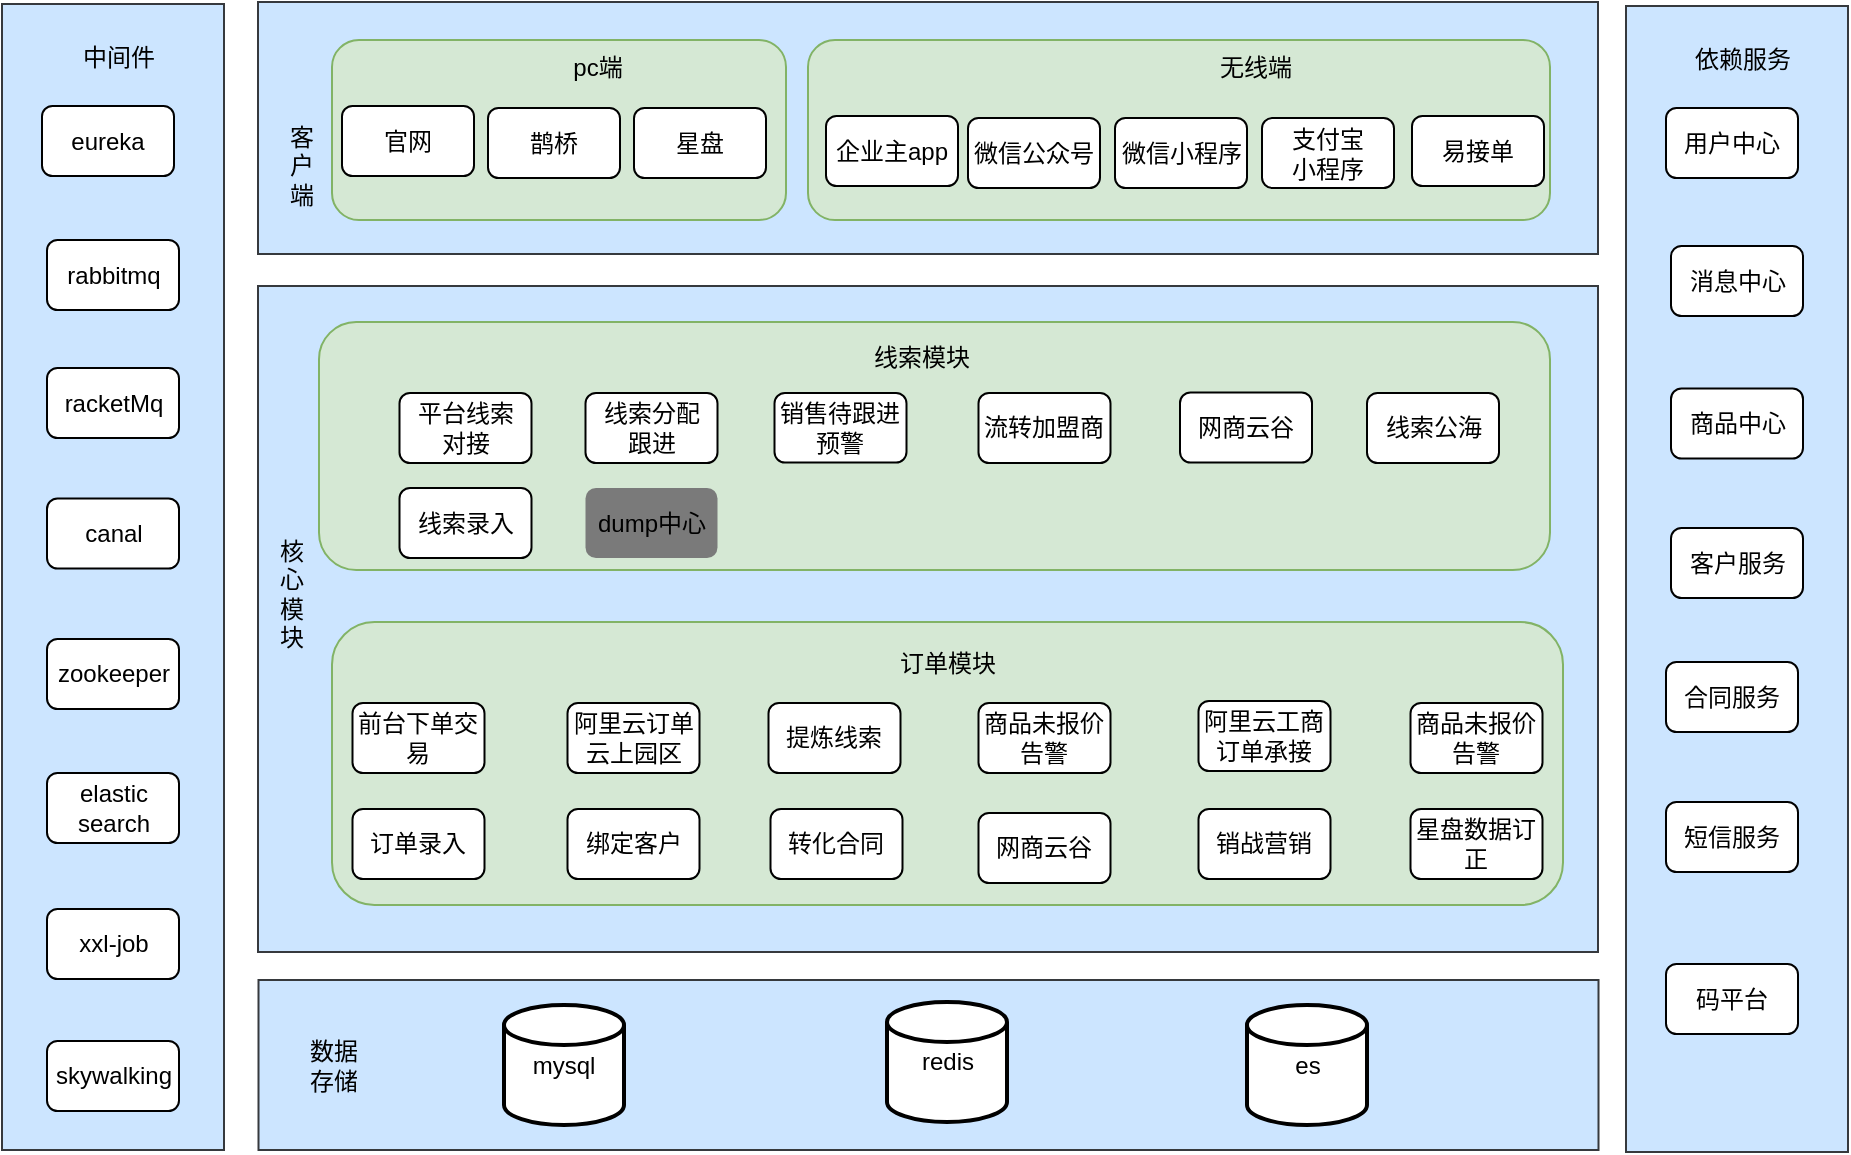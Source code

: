 <mxfile version="13.7.9" type="github">
  <diagram id="wFE0QG_FPsp0jaGvCLVb" name="Page-1">
    <mxGraphModel dx="1822" dy="741" grid="0" gridSize="10" guides="1" tooltips="1" connect="1" arrows="1" fold="1" page="0" pageScale="1" pageWidth="850" pageHeight="1100" math="0" shadow="0">
      <root>
        <mxCell id="0" />
        <mxCell id="1" parent="0" />
        <mxCell id="HQBOAhG516KsrZSRLM5k-17" value="" style="rounded=0;whiteSpace=wrap;html=1;fillColor=#cce5ff;strokeColor=#36393d;" vertex="1" parent="1">
          <mxGeometry x="34" y="245" width="670" height="333" as="geometry" />
        </mxCell>
        <mxCell id="HQBOAhG516KsrZSRLM5k-48" value="" style="rounded=1;whiteSpace=wrap;html=1;fillColor=#d5e8d4;strokeColor=#82b366;" vertex="1" parent="1">
          <mxGeometry x="71" y="413" width="615.5" height="141.5" as="geometry" />
        </mxCell>
        <mxCell id="HQBOAhG516KsrZSRLM5k-1" value="" style="rounded=0;whiteSpace=wrap;html=1;fillColor=#cce5ff;strokeColor=#36393d;" vertex="1" parent="1">
          <mxGeometry x="34" y="103" width="670" height="126" as="geometry" />
        </mxCell>
        <mxCell id="HQBOAhG516KsrZSRLM5k-13" value="" style="rounded=1;whiteSpace=wrap;html=1;fillColor=#d5e8d4;strokeColor=#82b366;" vertex="1" parent="1">
          <mxGeometry x="309" y="122" width="371" height="90" as="geometry" />
        </mxCell>
        <mxCell id="HQBOAhG516KsrZSRLM5k-11" value="" style="rounded=1;whiteSpace=wrap;html=1;fillColor=#d5e8d4;strokeColor=#82b366;" vertex="1" parent="1">
          <mxGeometry x="71" y="122" width="227" height="90" as="geometry" />
        </mxCell>
        <mxCell id="HQBOAhG516KsrZSRLM5k-2" value="客&lt;br&gt;户&lt;br&gt;端" style="text;html=1;strokeColor=none;fillColor=none;align=center;verticalAlign=middle;whiteSpace=wrap;rounded=0;" vertex="1" parent="1">
          <mxGeometry x="36" y="175" width="40" height="20" as="geometry" />
        </mxCell>
        <mxCell id="HQBOAhG516KsrZSRLM5k-3" value="企业主app" style="rounded=1;whiteSpace=wrap;html=1;" vertex="1" parent="1">
          <mxGeometry x="318" y="160" width="66" height="35" as="geometry" />
        </mxCell>
        <mxCell id="HQBOAhG516KsrZSRLM5k-4" value="官网" style="rounded=1;whiteSpace=wrap;html=1;" vertex="1" parent="1">
          <mxGeometry x="76" y="155" width="66" height="35" as="geometry" />
        </mxCell>
        <mxCell id="HQBOAhG516KsrZSRLM5k-5" value="微信公众号" style="rounded=1;whiteSpace=wrap;html=1;" vertex="1" parent="1">
          <mxGeometry x="389" y="161" width="66" height="35" as="geometry" />
        </mxCell>
        <mxCell id="HQBOAhG516KsrZSRLM5k-6" value="微信小程序" style="rounded=1;whiteSpace=wrap;html=1;" vertex="1" parent="1">
          <mxGeometry x="462.5" y="161" width="66" height="35" as="geometry" />
        </mxCell>
        <mxCell id="HQBOAhG516KsrZSRLM5k-7" value="支付宝&lt;br&gt;小程序" style="rounded=1;whiteSpace=wrap;html=1;" vertex="1" parent="1">
          <mxGeometry x="536" y="161" width="66" height="35" as="geometry" />
        </mxCell>
        <mxCell id="HQBOAhG516KsrZSRLM5k-8" value="易接单" style="rounded=1;whiteSpace=wrap;html=1;" vertex="1" parent="1">
          <mxGeometry x="611" y="160" width="66" height="35" as="geometry" />
        </mxCell>
        <mxCell id="HQBOAhG516KsrZSRLM5k-9" value="鹊桥" style="rounded=1;whiteSpace=wrap;html=1;" vertex="1" parent="1">
          <mxGeometry x="149" y="156" width="66" height="35" as="geometry" />
        </mxCell>
        <mxCell id="HQBOAhG516KsrZSRLM5k-10" value="星盘" style="rounded=1;whiteSpace=wrap;html=1;" vertex="1" parent="1">
          <mxGeometry x="222" y="156" width="66" height="35" as="geometry" />
        </mxCell>
        <mxCell id="HQBOAhG516KsrZSRLM5k-12" value="pc端" style="text;html=1;strokeColor=none;fillColor=none;align=center;verticalAlign=middle;whiteSpace=wrap;rounded=0;" vertex="1" parent="1">
          <mxGeometry x="184" y="126" width="40" height="20" as="geometry" />
        </mxCell>
        <mxCell id="HQBOAhG516KsrZSRLM5k-14" value="无线端" style="text;html=1;strokeColor=none;fillColor=none;align=center;verticalAlign=middle;whiteSpace=wrap;rounded=0;" vertex="1" parent="1">
          <mxGeometry x="513" y="126" width="40" height="20" as="geometry" />
        </mxCell>
        <mxCell id="HQBOAhG516KsrZSRLM5k-18" value="" style="rounded=0;html=1;whiteSpace=wrap;labelBorderColor=none;glass=0;sketch=0;fillColor=#cce5ff;strokeColor=#36393d;" vertex="1" parent="1">
          <mxGeometry x="718" y="105" width="111" height="573" as="geometry" />
        </mxCell>
        <mxCell id="HQBOAhG516KsrZSRLM5k-19" value="前台下单交易" style="rounded=1;whiteSpace=wrap;html=1;" vertex="1" parent="1">
          <mxGeometry x="81.25" y="453.5" width="66" height="35" as="geometry" />
        </mxCell>
        <mxCell id="HQBOAhG516KsrZSRLM5k-20" value="订单录入" style="rounded=1;whiteSpace=wrap;html=1;" vertex="1" parent="1">
          <mxGeometry x="81.25" y="506.5" width="66" height="35" as="geometry" />
        </mxCell>
        <mxCell id="HQBOAhG516KsrZSRLM5k-21" value="阿里云工商订单承接" style="rounded=1;whiteSpace=wrap;html=1;" vertex="1" parent="1">
          <mxGeometry x="504.25" y="452.5" width="66" height="35" as="geometry" />
        </mxCell>
        <mxCell id="HQBOAhG516KsrZSRLM5k-22" value="阿里云订单云上园区" style="rounded=1;whiteSpace=wrap;html=1;" vertex="1" parent="1">
          <mxGeometry x="188.75" y="453.5" width="66" height="35" as="geometry" />
        </mxCell>
        <mxCell id="HQBOAhG516KsrZSRLM5k-23" value="销战营销" style="rounded=1;whiteSpace=wrap;html=1;" vertex="1" parent="1">
          <mxGeometry x="504.25" y="506.5" width="66" height="35" as="geometry" />
        </mxCell>
        <mxCell id="HQBOAhG516KsrZSRLM5k-24" value="绑定客户" style="rounded=1;whiteSpace=wrap;html=1;" vertex="1" parent="1">
          <mxGeometry x="188.75" y="506.5" width="66" height="35" as="geometry" />
        </mxCell>
        <mxCell id="HQBOAhG516KsrZSRLM5k-25" value="提炼线索" style="rounded=1;whiteSpace=wrap;html=1;" vertex="1" parent="1">
          <mxGeometry x="289.25" y="453.5" width="66" height="35" as="geometry" />
        </mxCell>
        <mxCell id="HQBOAhG516KsrZSRLM5k-26" value="转化合同" style="rounded=1;whiteSpace=wrap;html=1;" vertex="1" parent="1">
          <mxGeometry x="290.25" y="506.5" width="66" height="35" as="geometry" />
        </mxCell>
        <mxCell id="HQBOAhG516KsrZSRLM5k-27" value="星盘数据订正" style="rounded=1;whiteSpace=wrap;html=1;" vertex="1" parent="1">
          <mxGeometry x="610.25" y="506.5" width="66" height="35" as="geometry" />
        </mxCell>
        <mxCell id="HQBOAhG516KsrZSRLM5k-28" value="商品未报价告警" style="rounded=1;whiteSpace=wrap;html=1;" vertex="1" parent="1">
          <mxGeometry x="610.25" y="453.5" width="66" height="35" as="geometry" />
        </mxCell>
        <mxCell id="HQBOAhG516KsrZSRLM5k-29" value="网商云谷" style="rounded=1;whiteSpace=wrap;html=1;" vertex="1" parent="1">
          <mxGeometry x="394.25" y="508.5" width="66" height="35" as="geometry" />
        </mxCell>
        <mxCell id="HQBOAhG516KsrZSRLM5k-30" value="商品未报价告警" style="rounded=1;whiteSpace=wrap;html=1;" vertex="1" parent="1">
          <mxGeometry x="394.25" y="453.5" width="66" height="35" as="geometry" />
        </mxCell>
        <mxCell id="HQBOAhG516KsrZSRLM5k-33" value="" style="rounded=0;whiteSpace=wrap;html=1;fillColor=#cce5ff;strokeColor=#36393d;" vertex="1" parent="1">
          <mxGeometry x="34.25" y="592" width="670" height="85" as="geometry" />
        </mxCell>
        <mxCell id="HQBOAhG516KsrZSRLM5k-34" value="用户中心" style="rounded=1;whiteSpace=wrap;html=1;" vertex="1" parent="1">
          <mxGeometry x="738" y="156" width="66" height="35" as="geometry" />
        </mxCell>
        <mxCell id="HQBOAhG516KsrZSRLM5k-35" value="依赖服务" style="text;html=1;strokeColor=none;fillColor=none;align=center;verticalAlign=middle;whiteSpace=wrap;rounded=0;glass=0;sketch=0;" vertex="1" parent="1">
          <mxGeometry x="751" y="122" width="51" height="20" as="geometry" />
        </mxCell>
        <mxCell id="HQBOAhG516KsrZSRLM5k-36" value="消息中心" style="rounded=1;whiteSpace=wrap;html=1;" vertex="1" parent="1">
          <mxGeometry x="740.5" y="225" width="66" height="35" as="geometry" />
        </mxCell>
        <mxCell id="HQBOAhG516KsrZSRLM5k-37" value="商品中心" style="rounded=1;whiteSpace=wrap;html=1;" vertex="1" parent="1">
          <mxGeometry x="740.5" y="296.25" width="66" height="35" as="geometry" />
        </mxCell>
        <mxCell id="HQBOAhG516KsrZSRLM5k-38" value="客户服务" style="rounded=1;whiteSpace=wrap;html=1;" vertex="1" parent="1">
          <mxGeometry x="740.5" y="366" width="66" height="35" as="geometry" />
        </mxCell>
        <mxCell id="HQBOAhG516KsrZSRLM5k-40" value="合同服务" style="rounded=1;whiteSpace=wrap;html=1;" vertex="1" parent="1">
          <mxGeometry x="738" y="433" width="66" height="35" as="geometry" />
        </mxCell>
        <mxCell id="HQBOAhG516KsrZSRLM5k-42" value="mysql" style="strokeWidth=2;html=1;shape=mxgraph.flowchart.database;whiteSpace=wrap;rounded=1;glass=0;sketch=0;fillColor=#ffffff;" vertex="1" parent="1">
          <mxGeometry x="157" y="604.5" width="60" height="60" as="geometry" />
        </mxCell>
        <mxCell id="HQBOAhG516KsrZSRLM5k-43" value="redis" style="strokeWidth=2;html=1;shape=mxgraph.flowchart.database;whiteSpace=wrap;rounded=1;glass=0;sketch=0;fillColor=#ffffff;" vertex="1" parent="1">
          <mxGeometry x="348.5" y="603" width="60" height="60" as="geometry" />
        </mxCell>
        <mxCell id="HQBOAhG516KsrZSRLM5k-44" value="数据&lt;br&gt;存储" style="text;html=1;strokeColor=none;fillColor=none;align=center;verticalAlign=middle;whiteSpace=wrap;rounded=0;glass=0;sketch=0;" vertex="1" parent="1">
          <mxGeometry x="52" y="624.5" width="40" height="20" as="geometry" />
        </mxCell>
        <mxCell id="HQBOAhG516KsrZSRLM5k-45" value="核&lt;br&gt;心&lt;br&gt;模&lt;br&gt;块" style="text;html=1;strokeColor=none;fillColor=none;align=center;verticalAlign=middle;whiteSpace=wrap;rounded=0;glass=0;sketch=0;" vertex="1" parent="1">
          <mxGeometry x="31" y="389" width="40" height="20" as="geometry" />
        </mxCell>
        <mxCell id="HQBOAhG516KsrZSRLM5k-47" value="es" style="strokeWidth=2;html=1;shape=mxgraph.flowchart.database;whiteSpace=wrap;rounded=1;glass=0;sketch=0;fillColor=#ffffff;" vertex="1" parent="1">
          <mxGeometry x="528.5" y="604.5" width="60" height="60" as="geometry" />
        </mxCell>
        <mxCell id="HQBOAhG516KsrZSRLM5k-49" value="订单模块" style="text;html=1;strokeColor=none;fillColor=none;align=center;verticalAlign=middle;whiteSpace=wrap;rounded=0;glass=0;sketch=0;" vertex="1" parent="1">
          <mxGeometry x="341.5" y="423.5" width="74" height="20" as="geometry" />
        </mxCell>
        <mxCell id="HQBOAhG516KsrZSRLM5k-50" value="" style="rounded=1;whiteSpace=wrap;html=1;fillColor=#d5e8d4;strokeColor=#82b366;" vertex="1" parent="1">
          <mxGeometry x="64.5" y="263" width="615.5" height="124" as="geometry" />
        </mxCell>
        <mxCell id="HQBOAhG516KsrZSRLM5k-52" value="平台线索&lt;br&gt;对接" style="rounded=1;whiteSpace=wrap;html=1;" vertex="1" parent="1">
          <mxGeometry x="104.75" y="298.5" width="66" height="35" as="geometry" />
        </mxCell>
        <mxCell id="HQBOAhG516KsrZSRLM5k-54" value="网商云谷" style="rounded=1;whiteSpace=wrap;html=1;" vertex="1" parent="1">
          <mxGeometry x="495" y="298.25" width="66" height="35" as="geometry" />
        </mxCell>
        <mxCell id="HQBOAhG516KsrZSRLM5k-56" value="线索分配&lt;br&gt;跟进" style="rounded=1;whiteSpace=wrap;html=1;" vertex="1" parent="1">
          <mxGeometry x="197.75" y="298.5" width="66" height="35" as="geometry" />
        </mxCell>
        <mxCell id="HQBOAhG516KsrZSRLM5k-57" value="销售待跟进&lt;br&gt;预警" style="rounded=1;whiteSpace=wrap;html=1;" vertex="1" parent="1">
          <mxGeometry x="292.25" y="298.5" width="66" height="34.75" as="geometry" />
        </mxCell>
        <mxCell id="HQBOAhG516KsrZSRLM5k-61" value="dump中心" style="rounded=1;whiteSpace=wrap;html=1;fillColor=#7A7A7A;strokeColor=none;" vertex="1" parent="1">
          <mxGeometry x="197.75" y="346" width="66" height="35" as="geometry" />
        </mxCell>
        <mxCell id="HQBOAhG516KsrZSRLM5k-62" value="流转加盟商" style="rounded=1;whiteSpace=wrap;html=1;" vertex="1" parent="1">
          <mxGeometry x="394.25" y="298.5" width="66" height="35" as="geometry" />
        </mxCell>
        <mxCell id="HQBOAhG516KsrZSRLM5k-63" value="线索模块" style="text;html=1;strokeColor=none;fillColor=none;align=center;verticalAlign=middle;whiteSpace=wrap;rounded=0;glass=0;sketch=0;" vertex="1" parent="1">
          <mxGeometry x="329" y="270.5" width="74" height="20" as="geometry" />
        </mxCell>
        <mxCell id="HQBOAhG516KsrZSRLM5k-64" value="短信服务" style="rounded=1;whiteSpace=wrap;html=1;" vertex="1" parent="1">
          <mxGeometry x="738" y="503" width="66" height="35" as="geometry" />
        </mxCell>
        <mxCell id="HQBOAhG516KsrZSRLM5k-65" value="码平台" style="rounded=1;whiteSpace=wrap;html=1;" vertex="1" parent="1">
          <mxGeometry x="738" y="584" width="66" height="35" as="geometry" />
        </mxCell>
        <mxCell id="HQBOAhG516KsrZSRLM5k-69" value="" style="rounded=0;html=1;whiteSpace=wrap;labelBorderColor=none;glass=0;sketch=0;fillColor=#cce5ff;strokeColor=#36393d;" vertex="1" parent="1">
          <mxGeometry x="-94" y="104" width="111" height="573" as="geometry" />
        </mxCell>
        <mxCell id="HQBOAhG516KsrZSRLM5k-70" value="eureka" style="rounded=1;whiteSpace=wrap;html=1;" vertex="1" parent="1">
          <mxGeometry x="-74" y="155" width="66" height="35" as="geometry" />
        </mxCell>
        <mxCell id="HQBOAhG516KsrZSRLM5k-71" value="中间件" style="text;html=1;strokeColor=none;fillColor=none;align=center;verticalAlign=middle;whiteSpace=wrap;rounded=0;glass=0;sketch=0;" vertex="1" parent="1">
          <mxGeometry x="-61" y="121" width="51" height="20" as="geometry" />
        </mxCell>
        <mxCell id="HQBOAhG516KsrZSRLM5k-72" value="rabbitmq" style="rounded=1;whiteSpace=wrap;html=1;" vertex="1" parent="1">
          <mxGeometry x="-71.5" y="222" width="66" height="35" as="geometry" />
        </mxCell>
        <mxCell id="HQBOAhG516KsrZSRLM5k-73" value="racketMq" style="rounded=1;whiteSpace=wrap;html=1;" vertex="1" parent="1">
          <mxGeometry x="-71.5" y="286" width="66" height="35" as="geometry" />
        </mxCell>
        <mxCell id="HQBOAhG516KsrZSRLM5k-74" value="canal" style="rounded=1;whiteSpace=wrap;html=1;" vertex="1" parent="1">
          <mxGeometry x="-71.5" y="351.25" width="66" height="35" as="geometry" />
        </mxCell>
        <mxCell id="HQBOAhG516KsrZSRLM5k-75" value="zookeeper" style="rounded=1;whiteSpace=wrap;html=1;" vertex="1" parent="1">
          <mxGeometry x="-71.5" y="421.5" width="66" height="35" as="geometry" />
        </mxCell>
        <mxCell id="HQBOAhG516KsrZSRLM5k-76" value="elastic&lt;br&gt;search" style="rounded=1;whiteSpace=wrap;html=1;" vertex="1" parent="1">
          <mxGeometry x="-71.5" y="488.5" width="66" height="35" as="geometry" />
        </mxCell>
        <mxCell id="HQBOAhG516KsrZSRLM5k-77" value="skywalking" style="rounded=1;whiteSpace=wrap;html=1;" vertex="1" parent="1">
          <mxGeometry x="-71.5" y="622.5" width="66" height="35" as="geometry" />
        </mxCell>
        <mxCell id="HQBOAhG516KsrZSRLM5k-78" value="xxl-job" style="rounded=1;whiteSpace=wrap;html=1;" vertex="1" parent="1">
          <mxGeometry x="-71.5" y="556.5" width="66" height="35" as="geometry" />
        </mxCell>
        <mxCell id="HQBOAhG516KsrZSRLM5k-82" value="线索公海" style="rounded=1;whiteSpace=wrap;html=1;" vertex="1" parent="1">
          <mxGeometry x="588.5" y="298.5" width="66" height="35" as="geometry" />
        </mxCell>
        <mxCell id="HQBOAhG516KsrZSRLM5k-83" value="线索录入" style="rounded=1;whiteSpace=wrap;html=1;" vertex="1" parent="1">
          <mxGeometry x="104.75" y="346" width="66" height="35" as="geometry" />
        </mxCell>
      </root>
    </mxGraphModel>
  </diagram>
</mxfile>
